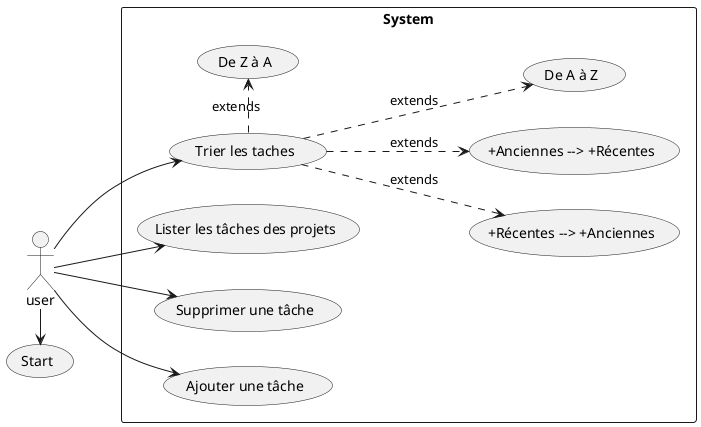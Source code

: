 @startuml

left to right direction
skinparam packageStyle rectangle
actor user
user -> (Start)

Rectangle System {
user --> (Lister les tâches des projets)
user --> (Supprimer une tâche)
user --> (Ajouter une tâche)
user --> (Trier les taches)

(Trier les taches) -.> (+Récentes --> +Anciennes):extends
(Trier les taches) -.> (+Anciennes --> +Récentes):extends
(Trier les taches) -.>  (De A à Z):extends
(Trier les taches) .> (De Z à A):extends

}

@enduml